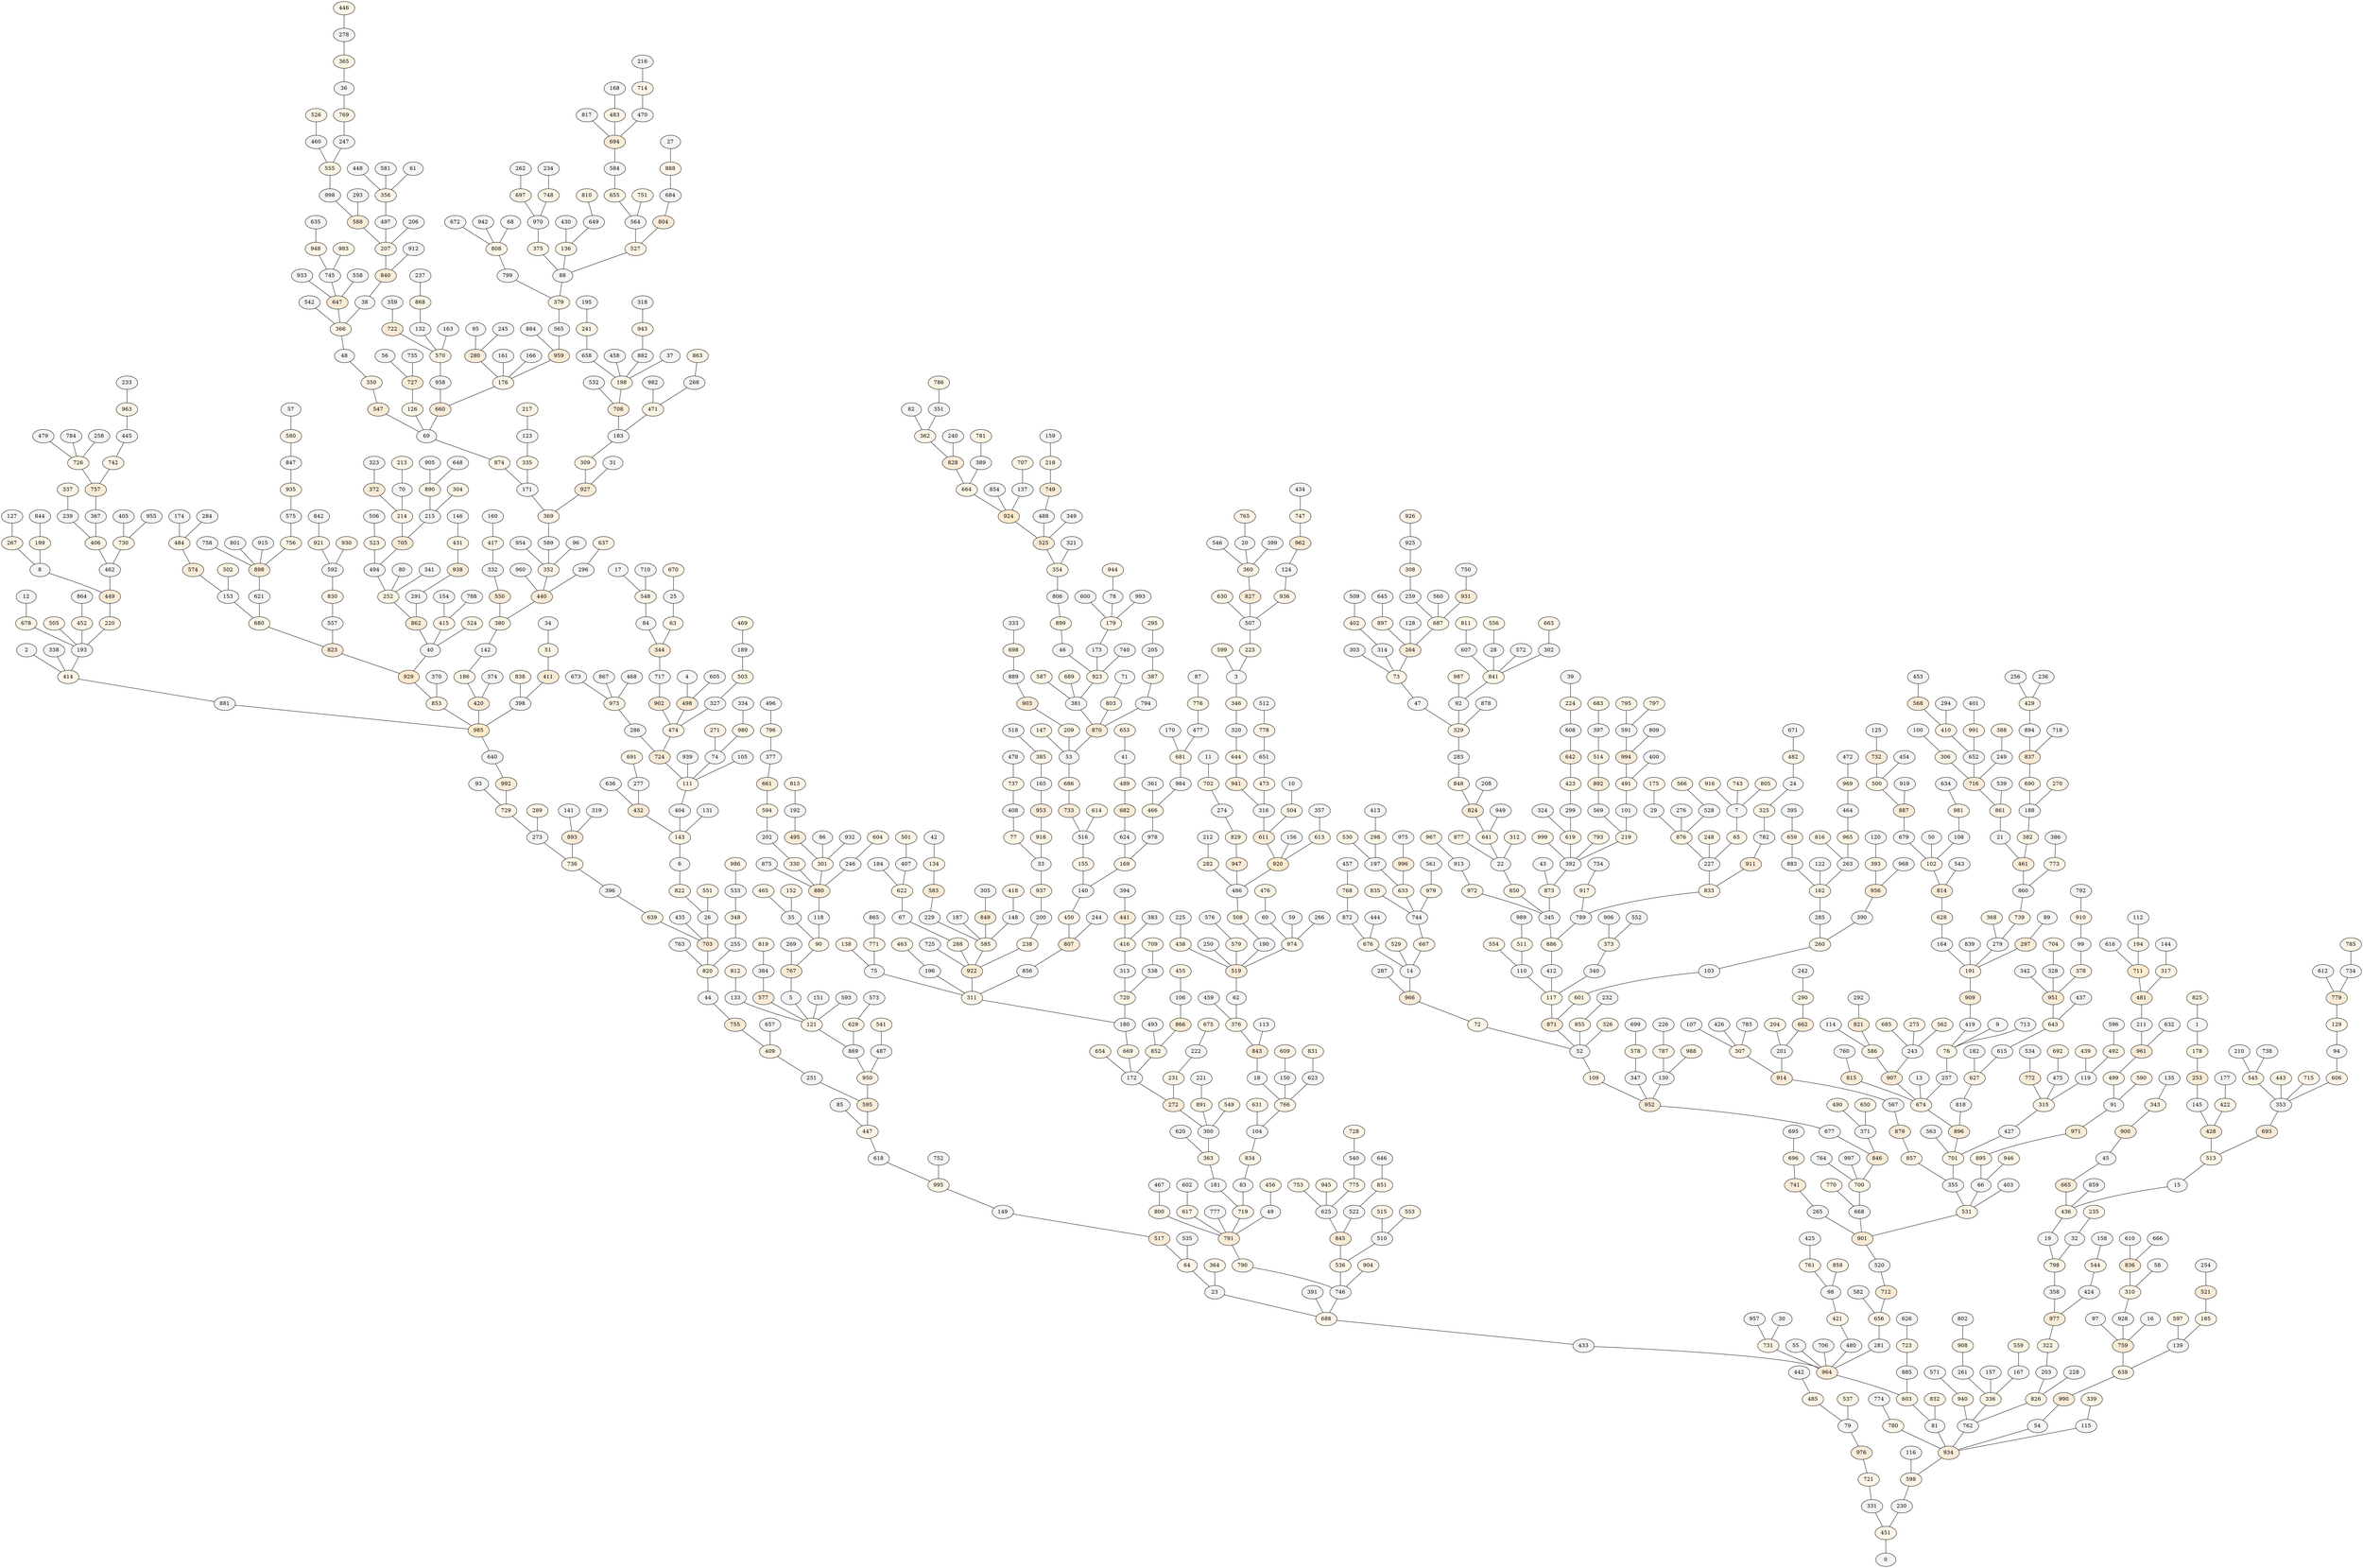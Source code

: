 Graph{
2 -- 414;
4 -- 498;
9 -- 76;
10 -- 504;
11 -- 702;
12 -- 678;
13 -- 674;
16 -- 759;
17 -- 548;
27 -- 888;
30 -- 731;
31 -- 927;
34 -- 51;
37 -- 198;
39 -- 224;
42 -- 134;
43 -- 873;
50 -- 102;
51 -- 411;
55 -- 964;
56 -- 727;
57 -- 580;
58 -- 310;
59 -- 974;
61 -- 356;
68 -- 808;
71 -- 803;
80 -- 252;
82 -- 362;
85 -- 447;
86 -- 301;
87 -- 776;
89 -- 297;
93 -- 729;
95 -- 280;
96 -- 352;
97 -- 759;
100 -- 306;
105 -- 111;
107 -- 307;
112 -- 194;
113 -- 843;
114 -- 586;
116 -- 598;
120 -- 393;
122 -- 162;
125 -- 732;
127 -- 267;
128 -- 264;
131 -- 143;
134 -- 583;
135 -- 343;
138 -- 75;
141 -- 893;
144 -- 317;
146 -- 431;
147 -- 53;
151 -- 121;
152 -- 35;
154 -- 415;
156 -- 920;
157 -- 336;
158 -- 544;
159 -- 218;
160 -- 417;
161 -- 176;
163 -- 570;
166 -- 176;
168 -- 483;
170 -- 681;
174 -- 484;
175 -- 29;
29 -- 876;
177 -- 422;
182 -- 627;
184 -- 622;
187 -- 585;
194 -- 711;
195 -- 241;
204 -- 201;
206 -- 207;
208 -- 824;
210 -- 545;
212 -- 282;
213 -- 70;
70 -- 214;
216 -- 714;
217 -- 123;
123 -- 335;
218 -- 749;
221 -- 891;
224 -- 608;
225 -- 438;
226 -- 787;
228 -- 826;
232 -- 855;
233 -- 963;
234 -- 748;
235 -- 32;
32 -- 798;
236 -- 429;
237 -- 868;
240 -- 828;
241 -- 658;
242 -- 290;
244 -- 807;
245 -- 280;
248 -- 227;
250 -- 519;
254 -- 521;
256 -- 429;
258 -- 726;
262 -- 697;
266 -- 974;
267 -- 8;
269 -- 767;
270 -- 188;
271 -- 74;
275 -- 243;
276 -- 876;
280 -- 176;
282 -- 486;
284 -- 484;
287 -- 966;
289 -- 273;
290 -- 662;
292 -- 821;
293 -- 588;
294 -- 410;
295 -- 205;
205 -- 387;
297 -- 191;
303 -- 73;
304 -- 215;
305 -- 849;
306 -- 716;
312 -- 22;
317 -- 481;
318 -- 943;
319 -- 893;
321 -- 354;
323 -- 372;
324 -- 619;
326 -- 52;
333 -- 698;
334 -- 980;
335 -- 171;
337 -- 239;
239 -- 406;
338 -- 414;
339 -- 115;
115 -- 934;
341 -- 252;
342 -- 951;
343 -- 900;
349 -- 525;
357 -- 613;
359 -- 722;
361 -- 466;
364 -- 23;
368 -- 279;
370 -- 853;
372 -- 214;
214 -- 705;
374 -- 420;
383 -- 416;
386 -- 773;
387 -- 794;
388 -- 249;
249 -- 716;
391 -- 688;
393 -- 956;
394 -- 441;
395 -- 659;
399 -- 360;
400 -- 491;
401 -- 991;
403 -- 531;
405 -- 730;
411 -- 398;
413 -- 298;
298 -- 197;
417 -- 332;
332 -- 550;
418 -- 148;
148 -- 585;
422 -- 428;
425 -- 761;
426 -- 307;
429 -- 894;
430 -- 136;
431 -- 938;
434 -- 747;
435 -- 703;
437 -- 643;
438 -- 519;
439 -- 119;
441 -- 416;
416 -- 313;
313 -- 720;
442 -- 485;
443 -- 353;
444 -- 676;
446 -- 278;
278 -- 365;
365 -- 36;
36 -- 769;
448 -- 356;
453 -- 568;
454 -- 500;
455 -- 106;
106 -- 866;
456 -- 49;
49 -- 791;
457 -- 768;
458 -- 198;
459 -- 376;
463 -- 196;
196 -- 311;
465 -- 35;
35 -- 90;
467 -- 800;
468 -- 973;
469 -- 189;
189 -- 503;
472 -- 969;
476 -- 60;
60 -- 974;
478 -- 737;
479 -- 726;
483 -- 694;
484 -- 574;
485 -- 79;
490 -- 371;
493 -- 852;
496 -- 796;
501 -- 407;
407 -- 622;
502 -- 153;
503 -- 327;
327 -- 474;
504 -- 611;
505 -- 193;
506 -- 523;
509 -- 402;
402 -- 314;
314 -- 73;
512 -- 778;
515 -- 510;
518 -- 385;
385 -- 165;
165 -- 953;
521 -- 185;
185 -- 139;
523 -- 494;
524 -- 40;
526 -- 460;
460 -- 555;
529 -- 14;
530 -- 197;
197 -- 633;
532 -- 708;
534 -- 772;
535 -- 64;
537 -- 79;
79 -- 976;
539 -- 861;
541 -- 487;
487 -- 950;
542 -- 366;
543 -- 814;
544 -- 424;
424 -- 977;
546 -- 360;
549 -- 300;
550 -- 380;
551 -- 26;
552 -- 373;
553 -- 510;
510 -- 536;
554 -- 110;
556 -- 28;
28 -- 841;
558 -- 647;
559 -- 167;
167 -- 336;
560 -- 687;
561 -- 979;
562 -- 243;
563 -- 701;
566 -- 528;
528 -- 876;
568 -- 410;
410 -- 652;
571 -- 940;
572 -- 841;
573 -- 629;
574 -- 153;
153 -- 680;
576 -- 579;
579 -- 519;
580 -- 847;
581 -- 356;
356 -- 497;
497 -- 207;
582 -- 656;
583 -- 229;
229 -- 585;
587 -- 381;
590 -- 91;
593 -- 121;
596 -- 492;
492 -- 119;
119 -- 315;
597 -- 139;
139 -- 638;
599 -- 3;
600 -- 179;
602 -- 617;
604 -- 246;
246 -- 880;
605 -- 498;
498 -- 474;
608 -- 642;
609 -- 150;
150 -- 766;
610 -- 836;
612 -- 779;
613 -- 920;
614 -- 516;
616 -- 711;
617 -- 791;
620 -- 363;
622 -- 67;
67 -- 288;
288 -- 922;
626 -- 723;
629 -- 869;
630 -- 507;
631 -- 104;
632 -- 961;
634 -- 981;
635 -- 948;
636 -- 432;
637 -- 296;
296 -- 440;
642 -- 423;
423 -- 299;
299 -- 619;
619 -- 392;
645 -- 897;
646 -- 851;
648 -- 890;
650 -- 371;
371 -- 846;
653 -- 41;
41 -- 489;
489 -- 682;
654 -- 172;
657 -- 409;
658 -- 198;
659 -- 883;
662 -- 201;
201 -- 914;
663 -- 302;
302 -- 841;
666 -- 836;
670 -- 25;
25 -- 63;
63 -- 344;
671 -- 482;
482 -- 24;
24 -- 325;
325 -- 782;
672 -- 808;
673 -- 973;
675 -- 222;
222 -- 231;
231 -- 272;
678 -- 193;
682 -- 624;
624 -- 169;
683 -- 397;
397 -- 514;
514 -- 892;
685 -- 243;
243 -- 907;
689 -- 381;
691 -- 277;
277 -- 432;
432 -- 143;
692 -- 475;
475 -- 315;
695 -- 696;
696 -- 741;
697 -- 970;
698 -- 889;
699 -- 578;
578 -- 347;
347 -- 952;
702 -- 274;
274 -- 829;
704 -- 328;
328 -- 951;
706 -- 964;
707 -- 137;
137 -- 924;
709 -- 538;
538 -- 720;
710 -- 548;
548 -- 84;
84 -- 344;
344 -- 717;
711 -- 481;
481 -- 211;
211 -- 961;
713 -- 76;
714 -- 470;
470 -- 694;
715 -- 353;
717 -- 902;
718 -- 837;
720 -- 180;
722 -- 570;
723 -- 885;
725 -- 922;
728 -- 540;
540 -- 775;
732 -- 500;
500 -- 887;
735 -- 727;
727 -- 126;
126 -- 69;
737 -- 408;
408 -- 77;
77 -- 33;
738 -- 545;
545 -- 353;
740 -- 923;
741 -- 265;
265 -- 901;
743 -- 7;
747 -- 962;
748 -- 970;
749 -- 488;
488 -- 525;
750 -- 931;
751 -- 564;
752 -- 995;
753 -- 625;
754 -- 917;
758 -- 898;
760 -- 815;
761 -- 98;
763 -- 820;
764 -- 700;
765 -- 20;
20 -- 360;
360 -- 827;
768 -- 872;
769 -- 247;
247 -- 555;
555 -- 998;
770 -- 668;
772 -- 315;
315 -- 427;
427 -- 701;
773 -- 860;
774 -- 780;
775 -- 625;
776 -- 477;
477 -- 681;
681 -- 984;
777 -- 791;
778 -- 651;
651 -- 473;
473 -- 316;
780 -- 934;
781 -- 389;
389 -- 664;
782 -- 911;
783 -- 307;
307 -- 914;
784 -- 726;
726 -- 757;
785 -- 734;
734 -- 779;
779 -- 129;
129 -- 94;
94 -- 606;
606 -- 353;
353 -- 693;
693 -- 513;
786 -- 351;
351 -- 362;
362 -- 828;
787 -- 130;
788 -- 415;
415 -- 40;
792 -- 910;
793 -- 392;
794 -- 870;
795 -- 591;
796 -- 377;
377 -- 661;
661 -- 594;
594 -- 202;
202 -- 330;
330 -- 880;
797 -- 591;
591 -- 994;
800 -- 791;
801 -- 898;
802 -- 908;
803 -- 870;
805 -- 7;
809 -- 994;
810 -- 649;
649 -- 136;
136 -- 88;
811 -- 607;
607 -- 841;
812 -- 133;
133 -- 121;
813 -- 192;
192 -- 495;
495 -- 301;
815 -- 674;
816 -- 263;
817 -- 694;
694 -- 584;
584 -- 655;
655 -- 564;
564 -- 527;
819 -- 384;
384 -- 577;
577 -- 121;
821 -- 586;
586 -- 907;
825 -- 1;
1 -- 178;
178 -- 253;
253 -- 145;
145 -- 428;
428 -- 513;
513 -- 15;
15 -- 436;
827 -- 507;
828 -- 664;
664 -- 924;
829 -- 947;
831 -- 623;
623 -- 766;
832 -- 81;
835 -- 744;
836 -- 310;
310 -- 928;
838 -- 398;
398 -- 985;
839 -- 191;
841 -- 92;
842 -- 921;
844 -- 199;
199 -- 8;
8 -- 449;
847 -- 935;
849 -- 585;
585 -- 922;
851 -- 522;
522 -- 845;
854 -- 924;
855 -- 52;
858 -- 98;
98 -- 421;
421 -- 480;
480 -- 964;
859 -- 436;
863 -- 268;
268 -- 471;
864 -- 452;
452 -- 193;
865 -- 771;
771 -- 75;
75 -- 311;
866 -- 852;
852 -- 172;
867 -- 973;
868 -- 132;
132 -- 570;
570 -- 958;
872 -- 676;
676 -- 14;
875 -- 880;
876 -- 227;
877 -- 22;
878 -- 329;
883 -- 162;
884 -- 959;
885 -- 603;
888 -- 684;
684 -- 804;
804 -- 527;
527 -- 88;
889 -- 903;
891 -- 300;
892 -- 569;
569 -- 219;
893 -- 736;
894 -- 837;
837 -- 690;
690 -- 188;
188 -- 382;
382 -- 461;
897 -- 264;
900 -- 45;
45 -- 665;
665 -- 436;
436 -- 19;
19 -- 798;
798 -- 358;
358 -- 977;
902 -- 474;
474 -- 724;
903 -- 209;
209 -- 53;
904 -- 746;
905 -- 890;
890 -- 215;
215 -- 705;
705 -- 494;
494 -- 252;
252 -- 862;
906 -- 373;
373 -- 340;
340 -- 117;
907 -- 674;
908 -- 261;
261 -- 336;
336 -- 762;
910 -- 99;
99 -- 378;
378 -- 951;
911 -- 833;
912 -- 840;
914 -- 567;
567 -- 879;
879 -- 857;
857 -- 355;
915 -- 898;
916 -- 7;
7 -- 65;
65 -- 227;
227 -- 833;
833 -- 789;
917 -- 789;
789 -- 886;
919 -- 887;
887 -- 679;
679 -- 102;
921 -- 592;
924 -- 525;
525 -- 354;
354 -- 806;
806 -- 899;
899 -- 46;
46 -- 923;
926 -- 925;
925 -- 308;
308 -- 259;
259 -- 687;
928 -- 759;
759 -- 638;
638 -- 990;
930 -- 592;
592 -- 830;
830 -- 557;
557 -- 823;
931 -- 687;
687 -- 264;
264 -- 73;
73 -- 47;
47 -- 329;
932 -- 301;
301 -- 880;
880 -- 118;
118 -- 90;
90 -- 767;
767 -- 5;
5 -- 121;
121 -- 869;
869 -- 950;
933 -- 647;
935 -- 575;
575 -- 756;
756 -- 898;
898 -- 621;
621 -- 680;
680 -- 823;
823 -- 929;
938 -- 291;
291 -- 862;
862 -- 40;
40 -- 929;
929 -- 853;
853 -- 985;
939 -- 111;
940 -- 762;
942 -- 808;
808 -- 799;
799 -- 379;
943 -- 882;
882 -- 198;
198 -- 708;
708 -- 183;
944 -- 78;
78 -- 179;
945 -- 625;
625 -- 845;
845 -- 536;
536 -- 746;
946 -- 66;
947 -- 486;
948 -- 745;
949 -- 641;
950 -- 595;
951 -- 643;
643 -- 615;
615 -- 627;
627 -- 818;
818 -- 896;
953 -- 918;
918 -- 33;
33 -- 937;
937 -- 200;
200 -- 238;
238 -- 922;
922 -- 311;
954 -- 352;
955 -- 730;
730 -- 462;
957 -- 731;
731 -- 964;
958 -- 660;
960 -- 440;
961 -- 499;
499 -- 91;
91 -- 971;
962 -- 124;
124 -- 936;
936 -- 507;
507 -- 223;
223 -- 3;
3 -- 346;
346 -- 320;
320 -- 644;
644 -- 941;
941 -- 316;
316 -- 611;
611 -- 920;
920 -- 486;
486 -- 508;
508 -- 190;
190 -- 519;
963 -- 445;
445 -- 742;
742 -- 757;
757 -- 367;
367 -- 406;
406 -- 462;
462 -- 449;
449 -- 220;
220 -- 193;
193 -- 414;
414 -- 881;
881 -- 985;
967 -- 913;
913 -- 972;
968 -- 956;
956 -- 390;
390 -- 260;
969 -- 464;
464 -- 965;
965 -- 263;
263 -- 162;
162 -- 285;
285 -- 260;
260 -- 103;
103 -- 601;
601 -- 871;
970 -- 375;
375 -- 88;
88 -- 379;
379 -- 565;
565 -- 959;
959 -- 176;
176 -- 660;
660 -- 69;
971 -- 895;
895 -- 66;
66 -- 531;
972 -- 345;
973 -- 286;
286 -- 724;
724 -- 111;
974 -- 519;
519 -- 62;
62 -- 376;
376 -- 843;
843 -- 18;
18 -- 766;
766 -- 104;
104 -- 834;
834 -- 83;
83 -- 719;
975 -- 996;
976 -- 721;
721 -- 331;
331 -- 451;
977 -- 322;
322 -- 203;
203 -- 826;
826 -- 762;
762 -- 934;
979 -- 744;
980 -- 74;
74 -- 111;
111 -- 404;
404 -- 143;
143 -- 6;
6 -- 822;
822 -- 26;
26 -- 703;
981 -- 108;
108 -- 102;
102 -- 814;
814 -- 628;
628 -- 164;
164 -- 191;
982 -- 471;
471 -- 183;
183 -- 309;
309 -- 927;
927 -- 369;
983 -- 745;
745 -- 647;
647 -- 366;
984 -- 466;
466 -- 978;
978 -- 169;
169 -- 140;
986 -- 533;
533 -- 348;
348 -- 255;
255 -- 820;
987 -- 92;
92 -- 329;
329 -- 283;
283 -- 848;
848 -- 824;
824 -- 641;
641 -- 22;
22 -- 850;
850 -- 345;
988 -- 130;
130 -- 952;
989 -- 511;
511 -- 110;
110 -- 117;
990 -- 54;
54 -- 934;
991 -- 652;
652 -- 716;
716 -- 861;
861 -- 21;
21 -- 461;
461 -- 860;
860 -- 739;
739 -- 279;
279 -- 191;
191 -- 909;
909 -- 419;
419 -- 76;
76 -- 257;
257 -- 674;
674 -- 896;
896 -- 701;
701 -- 355;
355 -- 531;
531 -- 901;
993 -- 179;
179 -- 173;
173 -- 923;
923 -- 381;
381 -- 870;
870 -- 53;
53 -- 686;
686 -- 733;
733 -- 516;
516 -- 155;
155 -- 140;
140 -- 450;
450 -- 807;
807 -- 856;
856 -- 311;
311 -- 180;
180 -- 669;
669 -- 172;
172 -- 272;
272 -- 300;
300 -- 363;
363 -- 181;
181 -- 719;
719 -- 791;
791 -- 790;
790 -- 746;
746 -- 688;
994 -- 491;
491 -- 101;
101 -- 219;
219 -- 392;
996 -- 633;
633 -- 744;
744 -- 667;
667 -- 14;
14 -- 966;
966 -- 72;
72 -- 52;
997 -- 700;
998 -- 588;
588 -- 207;
207 -- 840;
840 -- 38;
38 -- 366;
366 -- 48;
48 -- 350;
350 -- 547;
547 -- 69;
69 -- 874;
874 -- 171;
171 -- 369;
369 -- 589;
589 -- 352;
352 -- 440;
440 -- 380;
380 -- 142;
142 -- 186;
186 -- 420;
420 -- 985;
985 -- 640;
640 -- 992;
992 -- 729;
729 -- 273;
273 -- 736;
736 -- 396;
396 -- 639;
639 -- 703;
703 -- 820;
820 -- 44;
44 -- 755;
755 -- 409;
409 -- 251;
251 -- 595;
595 -- 447;
447 -- 618;
618 -- 995;
995 -- 149;
149 -- 517;
517 -- 64;
64 -- 23;
23 -- 688;
688 -- 433;
433 -- 964;
999 -- 392;
392 -- 873;
873 -- 345;
345 -- 886;
886 -- 412;
412 -- 117;
117 -- 871;
871 -- 52;
52 -- 109;
109 -- 952;
952 -- 677;
677 -- 846;
846 -- 700;
700 -- 668;
668 -- 901;
901 -- 520;
520 -- 712;
712 -- 656;
656 -- 281;
281 -- 964;
964 -- 603;
603 -- 81;
81 -- 934;
934 -- 598;
598 -- 230;
230 -- 451;
451 -- 0;
0[ fillcolor = "# f5f5f5" , style=filled ];
1[ fillcolor = "# f5f5f5" , style=filled ];
2[ fillcolor = "# f5f5f5" , style=filled ];
3[ fillcolor = "# f5f5f5" , style=filled ];
4[ fillcolor = "# f5f5f5" , style=filled ];
5[ fillcolor = "# f5f5f5" , style=filled ];
6[ fillcolor = "# f5f5f5" , style=filled ];
7[ fillcolor = "# f5f5f5" , style=filled ];
8[ fillcolor = "# f5f5f5" , style=filled ];
9[ fillcolor = "# f5f5f5" , style=filled ];
10[ fillcolor = "# f5f5f5" , style=filled ];
11[ fillcolor = "# f5f5f5" , style=filled ];
12[ fillcolor = "# f5f5f5" , style=filled ];
13[ fillcolor = "# f5f5f5" , style=filled ];
14[ fillcolor = "# f5f5f5" , style=filled ];
15[ fillcolor = "# f5f5f5" , style=filled ];
16[ fillcolor = "# f5f5f5" , style=filled ];
17[ fillcolor = "# f5f5f5" , style=filled ];
18[ fillcolor = "# f5f5f5" , style=filled ];
19[ fillcolor = "# f5f5f5" , style=filled ];
20[ fillcolor = "# f5f5f5" , style=filled ];
21[ fillcolor = "# f5f5f5" , style=filled ];
22[ fillcolor = "# f5f5f5" , style=filled ];
23[ fillcolor = "# f5f5f5" , style=filled ];
24[ fillcolor = "# f5f5f5" , style=filled ];
25[ fillcolor = "# f5f5f5" , style=filled ];
26[ fillcolor = "# f5f5f5" , style=filled ];
27[ fillcolor = "# f5f5f5" , style=filled ];
28[ fillcolor = "# f5f5f5" , style=filled ];
29[ fillcolor = "# f5f5f5" , style=filled ];
30[ fillcolor = "# f5f5f5" , style=filled ];
31[ fillcolor = "# f5f5f5" , style=filled ];
32[ fillcolor = "# f5f5f5" , style=filled ];
33[ fillcolor = "# f5f5f5" , style=filled ];
34[ fillcolor = "# f5f5f5" , style=filled ];
35[ fillcolor = "# f5f5f5" , style=filled ];
36[ fillcolor = "# f5f5f5" , style=filled ];
37[ fillcolor = "# f5f5f5" , style=filled ];
38[ fillcolor = "# f5f5f5" , style=filled ];
39[ fillcolor = "# f5f5f5" , style=filled ];
40[ fillcolor = "# f5f5f5" , style=filled ];
41[ fillcolor = "# f5f5f5" , style=filled ];
42[ fillcolor = "# f5f5f5" , style=filled ];
43[ fillcolor = "# f5f5f5" , style=filled ];
44[ fillcolor = "# f5f5f5" , style=filled ];
45[ fillcolor = "# f5f5f5" , style=filled ];
46[ fillcolor = "# f5f5f5" , style=filled ];
47[ fillcolor = "# f5f5f5" , style=filled ];
48[ fillcolor = "# f5f5f5" , style=filled ];
49[ fillcolor = "# f5f5f5" , style=filled ];
50[ fillcolor = "# f5f5f5" , style=filled ];
51[ fillcolor = "# fdf5e6" , style=filled ];
52[ fillcolor = "# f5f5f5" , style=filled ];
53[ fillcolor = "# f5f5f5" , style=filled ];
54[ fillcolor = "# f5f5f5" , style=filled ];
55[ fillcolor = "# f5f5f5" , style=filled ];
56[ fillcolor = "# f5f5f5" , style=filled ];
57[ fillcolor = "# f5f5f5" , style=filled ];
58[ fillcolor = "# f5f5f5" , style=filled ];
59[ fillcolor = "# f5f5f5" , style=filled ];
60[ fillcolor = "# f5f5f5" , style=filled ];
61[ fillcolor = "# f5f5f5" , style=filled ];
62[ fillcolor = "# f5f5f5" , style=filled ];
63[ fillcolor = "# fdf5e6" , style=filled ];
64[ fillcolor = "# fdf5e6" , style=filled ];
65[ fillcolor = "# fdf5e6" , style=filled ];
66[ fillcolor = "# f5f5f5" , style=filled ];
67[ fillcolor = "# f5f5f5" , style=filled ];
68[ fillcolor = "# f5f5f5" , style=filled ];
69[ fillcolor = "# f5f5f5" , style=filled ];
70[ fillcolor = "# f5f5f5" , style=filled ];
71[ fillcolor = "# f5f5f5" , style=filled ];
72[ fillcolor = "# fdf5e6" , style=filled ];
73[ fillcolor = "# fdf5e6" , style=filled ];
74[ fillcolor = "# f5f5f5" , style=filled ];
75[ fillcolor = "# f5f5f5" , style=filled ];
76[ fillcolor = "# fdf5e6" , style=filled ];
77[ fillcolor = "# fdf5e6" , style=filled ];
78[ fillcolor = "# f5f5f5" , style=filled ];
79[ fillcolor = "# f5f5f5" , style=filled ];
80[ fillcolor = "# f5f5f5" , style=filled ];
81[ fillcolor = "# f5f5f5" , style=filled ];
82[ fillcolor = "# f5f5f5" , style=filled ];
83[ fillcolor = "# f5f5f5" , style=filled ];
84[ fillcolor = "# f5f5f5" , style=filled ];
85[ fillcolor = "# f5f5f5" , style=filled ];
86[ fillcolor = "# f5f5f5" , style=filled ];
87[ fillcolor = "# f5f5f5" , style=filled ];
88[ fillcolor = "# f5f5f5" , style=filled ];
89[ fillcolor = "# f5f5f5" , style=filled ];
90[ fillcolor = "# fdf5e6" , style=filled ];
91[ fillcolor = "# f5f5f5" , style=filled ];
92[ fillcolor = "# f5f5f5" , style=filled ];
93[ fillcolor = "# f5f5f5" , style=filled ];
94[ fillcolor = "# f5f5f5" , style=filled ];
95[ fillcolor = "# f5f5f5" , style=filled ];
96[ fillcolor = "# f5f5f5" , style=filled ];
97[ fillcolor = "# f5f5f5" , style=filled ];
98[ fillcolor = "# f5f5f5" , style=filled ];
99[ fillcolor = "# f5f5f5" , style=filled ];
100[ fillcolor = "# f5f5f5" , style=filled ];
101[ fillcolor = "# f5f5f5" , style=filled ];
102[ fillcolor = "# fdf5e6" , style=filled ];
103[ fillcolor = "# f5f5f5" , style=filled ];
104[ fillcolor = "# f5f5f5" , style=filled ];
105[ fillcolor = "# f5f5f5" , style=filled ];
106[ fillcolor = "# f5f5f5" , style=filled ];
107[ fillcolor = "# f5f5f5" , style=filled ];
108[ fillcolor = "# f5f5f5" , style=filled ];
109[ fillcolor = "# fdf5e6" , style=filled ];
110[ fillcolor = "# f5f5f5" , style=filled ];
111[ fillcolor = "# fdf5e6" , style=filled ];
112[ fillcolor = "# f5f5f5" , style=filled ];
113[ fillcolor = "# f5f5f5" , style=filled ];
114[ fillcolor = "# f5f5f5" , style=filled ];
115[ fillcolor = "# f5f5f5" , style=filled ];
116[ fillcolor = "# f5f5f5" , style=filled ];
117[ fillcolor = "# fdf5e6" , style=filled ];
118[ fillcolor = "# f5f5f5" , style=filled ];
119[ fillcolor = "# f5f5f5" , style=filled ];
120[ fillcolor = "# f5f5f5" , style=filled ];
121[ fillcolor = "# fdf5e6" , style=filled ];
122[ fillcolor = "# f5f5f5" , style=filled ];
123[ fillcolor = "# f5f5f5" , style=filled ];
124[ fillcolor = "# f5f5f5" , style=filled ];
125[ fillcolor = "# f5f5f5" , style=filled ];
126[ fillcolor = "# fdf5e6" , style=filled ];
127[ fillcolor = "# f5f5f5" , style=filled ];
128[ fillcolor = "# f5f5f5" , style=filled ];
129[ fillcolor = "# fdf5e6" , style=filled ];
130[ fillcolor = "# f5f5f5" , style=filled ];
131[ fillcolor = "# f5f5f5" , style=filled ];
132[ fillcolor = "# f5f5f5" , style=filled ];
133[ fillcolor = "# f5f5f5" , style=filled ];
134[ fillcolor = "# fdf5e6" , style=filled ];
135[ fillcolor = "# f5f5f5" , style=filled ];
136[ fillcolor = "# fdf5e6" , style=filled ];
137[ fillcolor = "# f5f5f5" , style=filled ];
138[ fillcolor = "# fdf5e6" , style=filled ];
139[ fillcolor = "# f5f5f5" , style=filled ];
140[ fillcolor = "# f5f5f5" , style=filled ];
141[ fillcolor = "# f5f5f5" , style=filled ];
142[ fillcolor = "# f5f5f5" , style=filled ];
143[ fillcolor = "# fdf5e6" , style=filled ];
144[ fillcolor = "# f5f5f5" , style=filled ];
145[ fillcolor = "# f5f5f5" , style=filled ];
146[ fillcolor = "# f5f5f5" , style=filled ];
147[ fillcolor = "# fdf5e6" , style=filled ];
148[ fillcolor = "# f5f5f5" , style=filled ];
149[ fillcolor = "# f5f5f5" , style=filled ];
150[ fillcolor = "# f5f5f5" , style=filled ];
151[ fillcolor = "# f5f5f5" , style=filled ];
152[ fillcolor = "# fdf5e6" , style=filled ];
153[ fillcolor = "# f5f5f5" , style=filled ];
154[ fillcolor = "# f5f5f5" , style=filled ];
155[ fillcolor = "# fdf5e6" , style=filled ];
156[ fillcolor = "# f5f5f5" , style=filled ];
157[ fillcolor = "# f5f5f5" , style=filled ];
158[ fillcolor = "# f5f5f5" , style=filled ];
159[ fillcolor = "# f5f5f5" , style=filled ];
160[ fillcolor = "# f5f5f5" , style=filled ];
161[ fillcolor = "# f5f5f5" , style=filled ];
162[ fillcolor = "# fdf5e6" , style=filled ];
163[ fillcolor = "# f5f5f5" , style=filled ];
164[ fillcolor = "# f5f5f5" , style=filled ];
165[ fillcolor = "# f5f5f5" , style=filled ];
166[ fillcolor = "# f5f5f5" , style=filled ];
167[ fillcolor = "# f5f5f5" , style=filled ];
168[ fillcolor = "# f5f5f5" , style=filled ];
169[ fillcolor = "# fdf5e6" , style=filled ];
170[ fillcolor = "# f5f5f5" , style=filled ];
171[ fillcolor = "# f5f5f5" , style=filled ];
172[ fillcolor = "# f5f5f5" , style=filled ];
173[ fillcolor = "# f5f5f5" , style=filled ];
174[ fillcolor = "# f5f5f5" , style=filled ];
175[ fillcolor = "# fdf5e6" , style=filled ];
176[ fillcolor = "# fdf5e6" , style=filled ];
177[ fillcolor = "# f5f5f5" , style=filled ];
178[ fillcolor = "# fdf5e6" , style=filled ];
179[ fillcolor = "# fdf5e6" , style=filled ];
180[ fillcolor = "# f5f5f5" , style=filled ];
181[ fillcolor = "# f5f5f5" , style=filled ];
182[ fillcolor = "# f5f5f5" , style=filled ];
183[ fillcolor = "# f5f5f5" , style=filled ];
184[ fillcolor = "# f5f5f5" , style=filled ];
185[ fillcolor = "# fdf5e6" , style=filled ];
186[ fillcolor = "# fdf5e6" , style=filled ];
187[ fillcolor = "# f5f5f5" , style=filled ];
188[ fillcolor = "# f5f5f5" , style=filled ];
189[ fillcolor = "# f5f5f5" , style=filled ];
190[ fillcolor = "# f5f5f5" , style=filled ];
191[ fillcolor = "# fdf5e6" , style=filled ];
192[ fillcolor = "# f5f5f5" , style=filled ];
193[ fillcolor = "# f5f5f5" , style=filled ];
194[ fillcolor = "# fdf5e6" , style=filled ];
195[ fillcolor = "# f5f5f5" , style=filled ];
196[ fillcolor = "# f5f5f5" , style=filled ];
197[ fillcolor = "# f5f5f5" , style=filled ];
198[ fillcolor = "# fdf5e6" , style=filled ];
199[ fillcolor = "# fdf5e6" , style=filled ];
200[ fillcolor = "# f5f5f5" , style=filled ];
201[ fillcolor = "# f5f5f5" , style=filled ];
202[ fillcolor = "# f5f5f5" , style=filled ];
203[ fillcolor = "# f5f5f5" , style=filled ];
204[ fillcolor = "# fdf5e6" , style=filled ];
205[ fillcolor = "# f5f5f5" , style=filled ];
206[ fillcolor = "# f5f5f5" , style=filled ];
207[ fillcolor = "# fdf5e6" , style=filled ];
208[ fillcolor = "# f5f5f5" , style=filled ];
209[ fillcolor = "# fdf5e6" , style=filled ];
210[ fillcolor = "# f5f5f5" , style=filled ];
211[ fillcolor = "# f5f5f5" , style=filled ];
212[ fillcolor = "# f5f5f5" , style=filled ];
213[ fillcolor = "# fdf5e6" , style=filled ];
214[ fillcolor = "# fdf5e6" , style=filled ];
215[ fillcolor = "# f5f5f5" , style=filled ];
216[ fillcolor = "# f5f5f5" , style=filled ];
217[ fillcolor = "# fdf5e6" , style=filled ];
218[ fillcolor = "# fdf5e6" , style=filled ];
219[ fillcolor = "# fdf5e6" , style=filled ];
220[ fillcolor = "# fdf5e6" , style=filled ];
221[ fillcolor = "# f5f5f5" , style=filled ];
222[ fillcolor = "# f5f5f5" , style=filled ];
223[ fillcolor = "# fdf5e6" , style=filled ];
224[ fillcolor = "# fdf5e6" , style=filled ];
225[ fillcolor = "# f5f5f5" , style=filled ];
226[ fillcolor = "# f5f5f5" , style=filled ];
227[ fillcolor = "# f5f5f5" , style=filled ];
228[ fillcolor = "# f5f5f5" , style=filled ];
229[ fillcolor = "# f5f5f5" , style=filled ];
230[ fillcolor = "# f5f5f5" , style=filled ];
231[ fillcolor = "# fdf5e6" , style=filled ];
232[ fillcolor = "# f5f5f5" , style=filled ];
233[ fillcolor = "# f5f5f5" , style=filled ];
234[ fillcolor = "# f5f5f5" , style=filled ];
235[ fillcolor = "# fdf5e6" , style=filled ];
236[ fillcolor = "# f5f5f5" , style=filled ];
237[ fillcolor = "# f5f5f5" , style=filled ];
238[ fillcolor = "# fdf5e6" , style=filled ];
239[ fillcolor = "# f5f5f5" , style=filled ];
240[ fillcolor = "# f5f5f5" , style=filled ];
241[ fillcolor = "# fdf5e6" , style=filled ];
242[ fillcolor = "# f5f5f5" , style=filled ];
243[ fillcolor = "# f5f5f5" , style=filled ];
244[ fillcolor = "# f5f5f5" , style=filled ];
245[ fillcolor = "# f5f5f5" , style=filled ];
246[ fillcolor = "# f5f5f5" , style=filled ];
247[ fillcolor = "# f5f5f5" , style=filled ];
248[ fillcolor = "# fdf5e6" , style=filled ];
249[ fillcolor = "# f5f5f5" , style=filled ];
250[ fillcolor = "# f5f5f5" , style=filled ];
251[ fillcolor = "# f5f5f5" , style=filled ];
252[ fillcolor = "# fdf5e6" , style=filled ];
253[ fillcolor = "# faebd7" , style=filled ];
254[ fillcolor = "# f5f5f5" , style=filled ];
255[ fillcolor = "# f5f5f5" , style=filled ];
256[ fillcolor = "# f5f5f5" , style=filled ];
257[ fillcolor = "# f5f5f5" , style=filled ];
258[ fillcolor = "# f5f5f5" , style=filled ];
259[ fillcolor = "# f5f5f5" , style=filled ];
260[ fillcolor = "# fdf5e6" , style=filled ];
261[ fillcolor = "# f5f5f5" , style=filled ];
262[ fillcolor = "# f5f5f5" , style=filled ];
263[ fillcolor = "# f5f5f5" , style=filled ];
264[ fillcolor = "# faebd7" , style=filled ];
265[ fillcolor = "# f5f5f5" , style=filled ];
266[ fillcolor = "# f5f5f5" , style=filled ];
267[ fillcolor = "# fdf5e6" , style=filled ];
268[ fillcolor = "# f5f5f5" , style=filled ];
269[ fillcolor = "# f5f5f5" , style=filled ];
270[ fillcolor = "# fdf5e6" , style=filled ];
271[ fillcolor = "# fdf5e6" , style=filled ];
272[ fillcolor = "# faebd7" , style=filled ];
273[ fillcolor = "# f5f5f5" , style=filled ];
274[ fillcolor = "# f5f5f5" , style=filled ];
275[ fillcolor = "# fdf5e6" , style=filled ];
276[ fillcolor = "# f5f5f5" , style=filled ];
277[ fillcolor = "# f5f5f5" , style=filled ];
278[ fillcolor = "# f5f5f5" , style=filled ];
279[ fillcolor = "# f5f5f5" , style=filled ];
280[ fillcolor = "# faebd7" , style=filled ];
281[ fillcolor = "# f5f5f5" , style=filled ];
282[ fillcolor = "# fdf5e6" , style=filled ];
283[ fillcolor = "# f5f5f5" , style=filled ];
284[ fillcolor = "# f5f5f5" , style=filled ];
285[ fillcolor = "# f5f5f5" , style=filled ];
286[ fillcolor = "# f5f5f5" , style=filled ];
287[ fillcolor = "# f5f5f5" , style=filled ];
288[ fillcolor = "# fdf5e6" , style=filled ];
289[ fillcolor = "# fdf5e6" , style=filled ];
290[ fillcolor = "# fdf5e6" , style=filled ];
291[ fillcolor = "# f5f5f5" , style=filled ];
292[ fillcolor = "# f5f5f5" , style=filled ];
293[ fillcolor = "# f5f5f5" , style=filled ];
294[ fillcolor = "# f5f5f5" , style=filled ];
295[ fillcolor = "# fdf5e6" , style=filled ];
296[ fillcolor = "# f5f5f5" , style=filled ];
297[ fillcolor = "# faebd7" , style=filled ];
298[ fillcolor = "# fdf5e6" , style=filled ];
299[ fillcolor = "# f5f5f5" , style=filled ];
300[ fillcolor = "# f5f5f5" , style=filled ];
301[ fillcolor = "# fdf5e6" , style=filled ];
302[ fillcolor = "# f5f5f5" , style=filled ];
303[ fillcolor = "# f5f5f5" , style=filled ];
304[ fillcolor = "# fdf5e6" , style=filled ];
305[ fillcolor = "# f5f5f5" , style=filled ];
306[ fillcolor = "# fdf5e6" , style=filled ];
307[ fillcolor = "# fdf5e6" , style=filled ];
308[ fillcolor = "# fdf5e6" , style=filled ];
309[ fillcolor = "# fdf5e6" , style=filled ];
310[ fillcolor = "# fdf5e6" , style=filled ];
311[ fillcolor = "# fdf5e6" , style=filled ];
312[ fillcolor = "# fdf5e6" , style=filled ];
313[ fillcolor = "# f5f5f5" , style=filled ];
314[ fillcolor = "# f5f5f5" , style=filled ];
315[ fillcolor = "# fdf5e6" , style=filled ];
316[ fillcolor = "# f5f5f5" , style=filled ];
317[ fillcolor = "# fdf5e6" , style=filled ];
318[ fillcolor = "# f5f5f5" , style=filled ];
319[ fillcolor = "# f5f5f5" , style=filled ];
320[ fillcolor = "# f5f5f5" , style=filled ];
321[ fillcolor = "# f5f5f5" , style=filled ];
322[ fillcolor = "# fdf5e6" , style=filled ];
323[ fillcolor = "# f5f5f5" , style=filled ];
324[ fillcolor = "# f5f5f5" , style=filled ];
325[ fillcolor = "# fdf5e6" , style=filled ];
326[ fillcolor = "# fdf5e6" , style=filled ];
327[ fillcolor = "# f5f5f5" , style=filled ];
328[ fillcolor = "# f5f5f5" , style=filled ];
329[ fillcolor = "# fdf5e6" , style=filled ];
330[ fillcolor = "# fdf5e6" , style=filled ];
331[ fillcolor = "# f5f5f5" , style=filled ];
332[ fillcolor = "# f5f5f5" , style=filled ];
333[ fillcolor = "# f5f5f5" , style=filled ];
334[ fillcolor = "# f5f5f5" , style=filled ];
335[ fillcolor = "# fdf5e6" , style=filled ];
336[ fillcolor = "# fdf5e6" , style=filled ];
337[ fillcolor = "# fdf5e6" , style=filled ];
338[ fillcolor = "# f5f5f5" , style=filled ];
339[ fillcolor = "# fdf5e6" , style=filled ];
340[ fillcolor = "# f5f5f5" , style=filled ];
341[ fillcolor = "# f5f5f5" , style=filled ];
342[ fillcolor = "# f5f5f5" , style=filled ];
343[ fillcolor = "# fdf5e6" , style=filled ];
344[ fillcolor = "# faebd7" , style=filled ];
345[ fillcolor = "# f5f5f5" , style=filled ];
346[ fillcolor = "# fdf5e6" , style=filled ];
347[ fillcolor = "# f5f5f5" , style=filled ];
348[ fillcolor = "# fdf5e6" , style=filled ];
349[ fillcolor = "# f5f5f5" , style=filled ];
350[ fillcolor = "# fdf5e6" , style=filled ];
351[ fillcolor = "# f5f5f5" , style=filled ];
352[ fillcolor = "# fdf5e6" , style=filled ];
353[ fillcolor = "# f5f5f5" , style=filled ];
354[ fillcolor = "# fdf5e6" , style=filled ];
355[ fillcolor = "# f5f5f5" , style=filled ];
356[ fillcolor = "# fdf5e6" , style=filled ];
357[ fillcolor = "# f5f5f5" , style=filled ];
358[ fillcolor = "# f5f5f5" , style=filled ];
359[ fillcolor = "# f5f5f5" , style=filled ];
360[ fillcolor = "# fdf5e6" , style=filled ];
361[ fillcolor = "# f5f5f5" , style=filled ];
362[ fillcolor = "# fdf5e6" , style=filled ];
363[ fillcolor = "# fdf5e6" , style=filled ];
364[ fillcolor = "# fdf5e6" , style=filled ];
365[ fillcolor = "# fdf5e6" , style=filled ];
366[ fillcolor = "# fdf5e6" , style=filled ];
367[ fillcolor = "# f5f5f5" , style=filled ];
368[ fillcolor = "# fdf5e6" , style=filled ];
369[ fillcolor = "# fdf5e6" , style=filled ];
370[ fillcolor = "# f5f5f5" , style=filled ];
371[ fillcolor = "# f5f5f5" , style=filled ];
372[ fillcolor = "# faebd7" , style=filled ];
373[ fillcolor = "# fdf5e6" , style=filled ];
374[ fillcolor = "# f5f5f5" , style=filled ];
375[ fillcolor = "# fdf5e6" , style=filled ];
376[ fillcolor = "# fdf5e6" , style=filled ];
377[ fillcolor = "# f5f5f5" , style=filled ];
378[ fillcolor = "# fdf5e6" , style=filled ];
379[ fillcolor = "# fdf5e6" , style=filled ];
380[ fillcolor = "# fdf5e6" , style=filled ];
381[ fillcolor = "# f5f5f5" , style=filled ];
382[ fillcolor = "# fdf5e6" , style=filled ];
383[ fillcolor = "# f5f5f5" , style=filled ];
384[ fillcolor = "# f5f5f5" , style=filled ];
385[ fillcolor = "# fdf5e6" , style=filled ];
386[ fillcolor = "# f5f5f5" , style=filled ];
387[ fillcolor = "# fdf5e6" , style=filled ];
388[ fillcolor = "# fdf5e6" , style=filled ];
389[ fillcolor = "# f5f5f5" , style=filled ];
390[ fillcolor = "# f5f5f5" , style=filled ];
391[ fillcolor = "# f5f5f5" , style=filled ];
392[ fillcolor = "# f5f5f5" , style=filled ];
393[ fillcolor = "# fdf5e6" , style=filled ];
394[ fillcolor = "# f5f5f5" , style=filled ];
395[ fillcolor = "# f5f5f5" , style=filled ];
396[ fillcolor = "# f5f5f5" , style=filled ];
397[ fillcolor = "# f5f5f5" , style=filled ];
398[ fillcolor = "# f5f5f5" , style=filled ];
399[ fillcolor = "# f5f5f5" , style=filled ];
400[ fillcolor = "# f5f5f5" , style=filled ];
401[ fillcolor = "# f5f5f5" , style=filled ];
402[ fillcolor = "# fdf5e6" , style=filled ];
403[ fillcolor = "# f5f5f5" , style=filled ];
404[ fillcolor = "# f5f5f5" , style=filled ];
405[ fillcolor = "# f5f5f5" , style=filled ];
406[ fillcolor = "# fdf5e6" , style=filled ];
407[ fillcolor = "# f5f5f5" , style=filled ];
408[ fillcolor = "# f5f5f5" , style=filled ];
409[ fillcolor = "# fdf5e6" , style=filled ];
410[ fillcolor = "# fdf5e6" , style=filled ];
411[ fillcolor = "# faebd7" , style=filled ];
412[ fillcolor = "# f5f5f5" , style=filled ];
413[ fillcolor = "# f5f5f5" , style=filled ];
414[ fillcolor = "# fdf5e6" , style=filled ];
415[ fillcolor = "# fdf5e6" , style=filled ];
416[ fillcolor = "# fdf5e6" , style=filled ];
417[ fillcolor = "# fdf5e6" , style=filled ];
418[ fillcolor = "# fdf5e6" , style=filled ];
419[ fillcolor = "# f5f5f5" , style=filled ];
420[ fillcolor = "# faebd7" , style=filled ];
421[ fillcolor = "# fdf5e6" , style=filled ];
422[ fillcolor = "# fdf5e6" , style=filled ];
423[ fillcolor = "# fdf5e6" , style=filled ];
424[ fillcolor = "# f5f5f5" , style=filled ];
425[ fillcolor = "# f5f5f5" , style=filled ];
426[ fillcolor = "# f5f5f5" , style=filled ];
427[ fillcolor = "# f5f5f5" , style=filled ];
428[ fillcolor = "# faebd7" , style=filled ];
429[ fillcolor = "# fdf5e6" , style=filled ];
430[ fillcolor = "# f5f5f5" , style=filled ];
431[ fillcolor = "# fdf5e6" , style=filled ];
432[ fillcolor = "# faebd7" , style=filled ];
433[ fillcolor = "# f5f5f5" , style=filled ];
434[ fillcolor = "# f5f5f5" , style=filled ];
435[ fillcolor = "# f5f5f5" , style=filled ];
436[ fillcolor = "# fdf5e6" , style=filled ];
437[ fillcolor = "# f5f5f5" , style=filled ];
438[ fillcolor = "# fdf5e6" , style=filled ];
439[ fillcolor = "# fdf5e6" , style=filled ];
440[ fillcolor = "# faebd7" , style=filled ];
441[ fillcolor = "# faebd7" , style=filled ];
442[ fillcolor = "# f5f5f5" , style=filled ];
443[ fillcolor = "# fdf5e6" , style=filled ];
444[ fillcolor = "# f5f5f5" , style=filled ];
445[ fillcolor = "# f5f5f5" , style=filled ];
446[ fillcolor = "# fdf5e6" , style=filled ];
447[ fillcolor = "# fdf5e6" , style=filled ];
448[ fillcolor = "# f5f5f5" , style=filled ];
449[ fillcolor = "# faebd7" , style=filled ];
450[ fillcolor = "# fdf5e6" , style=filled ];
451[ fillcolor = "# fdf5e6" , style=filled ];
452[ fillcolor = "# fdf5e6" , style=filled ];
453[ fillcolor = "# f5f5f5" , style=filled ];
454[ fillcolor = "# f5f5f5" , style=filled ];
455[ fillcolor = "# fdf5e6" , style=filled ];
456[ fillcolor = "# fdf5e6" , style=filled ];
457[ fillcolor = "# f5f5f5" , style=filled ];
458[ fillcolor = "# f5f5f5" , style=filled ];
459[ fillcolor = "# f5f5f5" , style=filled ];
460[ fillcolor = "# f5f5f5" , style=filled ];
461[ fillcolor = "# faebd7" , style=filled ];
462[ fillcolor = "# f5f5f5" , style=filled ];
463[ fillcolor = "# fdf5e6" , style=filled ];
464[ fillcolor = "# f5f5f5" , style=filled ];
465[ fillcolor = "# fdf5e6" , style=filled ];
466[ fillcolor = "# fdf5e6" , style=filled ];
467[ fillcolor = "# f5f5f5" , style=filled ];
468[ fillcolor = "# f5f5f5" , style=filled ];
469[ fillcolor = "# fdf5e6" , style=filled ];
470[ fillcolor = "# f5f5f5" , style=filled ];
471[ fillcolor = "# fdf5e6" , style=filled ];
472[ fillcolor = "# f5f5f5" , style=filled ];
473[ fillcolor = "# fdf5e6" , style=filled ];
474[ fillcolor = "# fdf5e6" , style=filled ];
475[ fillcolor = "# f5f5f5" , style=filled ];
476[ fillcolor = "# fdf5e6" , style=filled ];
477[ fillcolor = "# f5f5f5" , style=filled ];
478[ fillcolor = "# f5f5f5" , style=filled ];
479[ fillcolor = "# f5f5f5" , style=filled ];
480[ fillcolor = "# f5f5f5" , style=filled ];
481[ fillcolor = "# faebd7" , style=filled ];
482[ fillcolor = "# fdf5e6" , style=filled ];
483[ fillcolor = "# fdf5e6" , style=filled ];
484[ fillcolor = "# fdf5e6" , style=filled ];
485[ fillcolor = "# fdf5e6" , style=filled ];
486[ fillcolor = "# f5f5f5" , style=filled ];
487[ fillcolor = "# f5f5f5" , style=filled ];
488[ fillcolor = "# f5f5f5" , style=filled ];
489[ fillcolor = "# fdf5e6" , style=filled ];
490[ fillcolor = "# fdf5e6" , style=filled ];
491[ fillcolor = "# fdf5e6" , style=filled ];
492[ fillcolor = "# fdf5e6" , style=filled ];
493[ fillcolor = "# f5f5f5" , style=filled ];
494[ fillcolor = "# f5f5f5" , style=filled ];
495[ fillcolor = "# faebd7" , style=filled ];
496[ fillcolor = "# f5f5f5" , style=filled ];
497[ fillcolor = "# f5f5f5" , style=filled ];
498[ fillcolor = "# faebd7" , style=filled ];
499[ fillcolor = "# fdf5e6" , style=filled ];
500[ fillcolor = "# fdf5e6" , style=filled ];
501[ fillcolor = "# fdf5e6" , style=filled ];
502[ fillcolor = "# fdf5e6" , style=filled ];
503[ fillcolor = "# fdf5e6" , style=filled ];
504[ fillcolor = "# fdf5e6" , style=filled ];
505[ fillcolor = "# fdf5e6" , style=filled ];
506[ fillcolor = "# f5f5f5" , style=filled ];
507[ fillcolor = "# f5f5f5" , style=filled ];
508[ fillcolor = "# fdf5e6" , style=filled ];
509[ fillcolor = "# f5f5f5" , style=filled ];
510[ fillcolor = "# f5f5f5" , style=filled ];
511[ fillcolor = "# fdf5e6" , style=filled ];
512[ fillcolor = "# f5f5f5" , style=filled ];
513[ fillcolor = "# fdf5e6" , style=filled ];
514[ fillcolor = "# fdf5e6" , style=filled ];
515[ fillcolor = "# fdf5e6" , style=filled ];
516[ fillcolor = "# f5f5f5" , style=filled ];
517[ fillcolor = "# faebd7" , style=filled ];
518[ fillcolor = "# f5f5f5" , style=filled ];
519[ fillcolor = "# faebd7" , style=filled ];
520[ fillcolor = "# f5f5f5" , style=filled ];
521[ fillcolor = "# faebd7" , style=filled ];
522[ fillcolor = "# f5f5f5" , style=filled ];
523[ fillcolor = "# fdf5e6" , style=filled ];
524[ fillcolor = "# fdf5e6" , style=filled ];
525[ fillcolor = "# faebd7" , style=filled ];
526[ fillcolor = "# fdf5e6" , style=filled ];
527[ fillcolor = "# fdf5e6" , style=filled ];
528[ fillcolor = "# f5f5f5" , style=filled ];
529[ fillcolor = "# fdf5e6" , style=filled ];
530[ fillcolor = "# fdf5e6" , style=filled ];
531[ fillcolor = "# fdf5e6" , style=filled ];
532[ fillcolor = "# f5f5f5" , style=filled ];
533[ fillcolor = "# f5f5f5" , style=filled ];
534[ fillcolor = "# f5f5f5" , style=filled ];
535[ fillcolor = "# f5f5f5" , style=filled ];
536[ fillcolor = "# fdf5e6" , style=filled ];
537[ fillcolor = "# fdf5e6" , style=filled ];
538[ fillcolor = "# f5f5f5" , style=filled ];
539[ fillcolor = "# f5f5f5" , style=filled ];
540[ fillcolor = "# f5f5f5" , style=filled ];
541[ fillcolor = "# fdf5e6" , style=filled ];
542[ fillcolor = "# f5f5f5" , style=filled ];
543[ fillcolor = "# f5f5f5" , style=filled ];
544[ fillcolor = "# fdf5e6" , style=filled ];
545[ fillcolor = "# fdf5e6" , style=filled ];
546[ fillcolor = "# f5f5f5" , style=filled ];
547[ fillcolor = "# faebd7" , style=filled ];
548[ fillcolor = "# fdf5e6" , style=filled ];
549[ fillcolor = "# fdf5e6" , style=filled ];
550[ fillcolor = "# faebd7" , style=filled ];
551[ fillcolor = "# fdf5e6" , style=filled ];
552[ fillcolor = "# f5f5f5" , style=filled ];
553[ fillcolor = "# fdf5e6" , style=filled ];
554[ fillcolor = "# fdf5e6" , style=filled ];
555[ fillcolor = "# fdf5e6" , style=filled ];
556[ fillcolor = "# fdf5e6" , style=filled ];
557[ fillcolor = "# f5f5f5" , style=filled ];
558[ fillcolor = "# f5f5f5" , style=filled ];
559[ fillcolor = "# fdf5e6" , style=filled ];
560[ fillcolor = "# f5f5f5" , style=filled ];
561[ fillcolor = "# f5f5f5" , style=filled ];
562[ fillcolor = "# fdf5e6" , style=filled ];
563[ fillcolor = "# f5f5f5" , style=filled ];
564[ fillcolor = "# f5f5f5" , style=filled ];
565[ fillcolor = "# f5f5f5" , style=filled ];
566[ fillcolor = "# fdf5e6" , style=filled ];
567[ fillcolor = "# f5f5f5" , style=filled ];
568[ fillcolor = "# faebd7" , style=filled ];
569[ fillcolor = "# f5f5f5" , style=filled ];
570[ fillcolor = "# fdf5e6" , style=filled ];
571[ fillcolor = "# f5f5f5" , style=filled ];
572[ fillcolor = "# f5f5f5" , style=filled ];
573[ fillcolor = "# f5f5f5" , style=filled ];
574[ fillcolor = "# faebd7" , style=filled ];
575[ fillcolor = "# f5f5f5" , style=filled ];
576[ fillcolor = "# f5f5f5" , style=filled ];
577[ fillcolor = "# faebd7" , style=filled ];
578[ fillcolor = "# fdf5e6" , style=filled ];
579[ fillcolor = "# fdf5e6" , style=filled ];
580[ fillcolor = "# fdf5e6" , style=filled ];
581[ fillcolor = "# f5f5f5" , style=filled ];
582[ fillcolor = "# f5f5f5" , style=filled ];
583[ fillcolor = "# faebd7" , style=filled ];
584[ fillcolor = "# f5f5f5" , style=filled ];
585[ fillcolor = "# fdf5e6" , style=filled ];
586[ fillcolor = "# fdf5e6" , style=filled ];
587[ fillcolor = "# fdf5e6" , style=filled ];
588[ fillcolor = "# faebd7" , style=filled ];
589[ fillcolor = "# f5f5f5" , style=filled ];
590[ fillcolor = "# fdf5e6" , style=filled ];
591[ fillcolor = "# f5f5f5" , style=filled ];
592[ fillcolor = "# f5f5f5" , style=filled ];
593[ fillcolor = "# f5f5f5" , style=filled ];
594[ fillcolor = "# fdf5e6" , style=filled ];
595[ fillcolor = "# faebd7" , style=filled ];
596[ fillcolor = "# f5f5f5" , style=filled ];
597[ fillcolor = "# fdf5e6" , style=filled ];
598[ fillcolor = "# fdf5e6" , style=filled ];
599[ fillcolor = "# fdf5e6" , style=filled ];
600[ fillcolor = "# f5f5f5" , style=filled ];
601[ fillcolor = "# fdf5e6" , style=filled ];
602[ fillcolor = "# f5f5f5" , style=filled ];
603[ fillcolor = "# fdf5e6" , style=filled ];
604[ fillcolor = "# fdf5e6" , style=filled ];
605[ fillcolor = "# f5f5f5" , style=filled ];
606[ fillcolor = "# fdf5e6" , style=filled ];
607[ fillcolor = "# f5f5f5" , style=filled ];
608[ fillcolor = "# f5f5f5" , style=filled ];
609[ fillcolor = "# fdf5e6" , style=filled ];
610[ fillcolor = "# f5f5f5" , style=filled ];
611[ fillcolor = "# faebd7" , style=filled ];
612[ fillcolor = "# f5f5f5" , style=filled ];
613[ fillcolor = "# fdf5e6" , style=filled ];
614[ fillcolor = "# fdf5e6" , style=filled ];
615[ fillcolor = "# f5f5f5" , style=filled ];
616[ fillcolor = "# f5f5f5" , style=filled ];
617[ fillcolor = "# fdf5e6" , style=filled ];
618[ fillcolor = "# f5f5f5" , style=filled ];
619[ fillcolor = "# fdf5e6" , style=filled ];
620[ fillcolor = "# f5f5f5" , style=filled ];
621[ fillcolor = "# f5f5f5" , style=filled ];
622[ fillcolor = "# fdf5e6" , style=filled ];
623[ fillcolor = "# f5f5f5" , style=filled ];
624[ fillcolor = "# f5f5f5" , style=filled ];
625[ fillcolor = "# f5f5f5" , style=filled ];
626[ fillcolor = "# f5f5f5" , style=filled ];
627[ fillcolor = "# fdf5e6" , style=filled ];
628[ fillcolor = "# fdf5e6" , style=filled ];
629[ fillcolor = "# fdf5e6" , style=filled ];
630[ fillcolor = "# fdf5e6" , style=filled ];
631[ fillcolor = "# fdf5e6" , style=filled ];
632[ fillcolor = "# f5f5f5" , style=filled ];
633[ fillcolor = "# fdf5e6" , style=filled ];
634[ fillcolor = "# f5f5f5" , style=filled ];
635[ fillcolor = "# f5f5f5" , style=filled ];
636[ fillcolor = "# f5f5f5" , style=filled ];
637[ fillcolor = "# fdf5e6" , style=filled ];
638[ fillcolor = "# fdf5e6" , style=filled ];
639[ fillcolor = "# fdf5e6" , style=filled ];
640[ fillcolor = "# f5f5f5" , style=filled ];
641[ fillcolor = "# fdf5e6" , style=filled ];
642[ fillcolor = "# faebd7" , style=filled ];
643[ fillcolor = "# fdf5e6" , style=filled ];
644[ fillcolor = "# fdf5e6" , style=filled ];
645[ fillcolor = "# f5f5f5" , style=filled ];
646[ fillcolor = "# f5f5f5" , style=filled ];
647[ fillcolor = "# faebd7" , style=filled ];
648[ fillcolor = "# f5f5f5" , style=filled ];
649[ fillcolor = "# f5f5f5" , style=filled ];
650[ fillcolor = "# fdf5e6" , style=filled ];
651[ fillcolor = "# f5f5f5" , style=filled ];
652[ fillcolor = "# f5f5f5" , style=filled ];
653[ fillcolor = "# fdf5e6" , style=filled ];
654[ fillcolor = "# fdf5e6" , style=filled ];
655[ fillcolor = "# fdf5e6" , style=filled ];
656[ fillcolor = "# fdf5e6" , style=filled ];
657[ fillcolor = "# f5f5f5" , style=filled ];
658[ fillcolor = "# f5f5f5" , style=filled ];
659[ fillcolor = "# fdf5e6" , style=filled ];
660[ fillcolor = "# faebd7" , style=filled ];
661[ fillcolor = "# faebd7" , style=filled ];
662[ fillcolor = "# faebd7" , style=filled ];
663[ fillcolor = "# fdf5e6" , style=filled ];
664[ fillcolor = "# fdf5e6" , style=filled ];
665[ fillcolor = "# faebd7" , style=filled ];
666[ fillcolor = "# f5f5f5" , style=filled ];
667[ fillcolor = "# fdf5e6" , style=filled ];
668[ fillcolor = "# f5f5f5" , style=filled ];
669[ fillcolor = "# fdf5e6" , style=filled ];
670[ fillcolor = "# fdf5e6" , style=filled ];
671[ fillcolor = "# f5f5f5" , style=filled ];
672[ fillcolor = "# f5f5f5" , style=filled ];
673[ fillcolor = "# f5f5f5" , style=filled ];
674[ fillcolor = "# fdf5e6" , style=filled ];
675[ fillcolor = "# fdf5e6" , style=filled ];
676[ fillcolor = "# fdf5e6" , style=filled ];
677[ fillcolor = "# f5f5f5" , style=filled ];
678[ fillcolor = "# fdf5e6" , style=filled ];
679[ fillcolor = "# f5f5f5" , style=filled ];
680[ fillcolor = "# fdf5e6" , style=filled ];
681[ fillcolor = "# fdf5e6" , style=filled ];
682[ fillcolor = "# faebd7" , style=filled ];
683[ fillcolor = "# fdf5e6" , style=filled ];
684[ fillcolor = "# f5f5f5" , style=filled ];
685[ fillcolor = "# fdf5e6" , style=filled ];
686[ fillcolor = "# fdf5e6" , style=filled ];
687[ fillcolor = "# fdf5e6" , style=filled ];
688[ fillcolor = "# fdf5e6" , style=filled ];
689[ fillcolor = "# fdf5e6" , style=filled ];
690[ fillcolor = "# fdf5e6" , style=filled ];
691[ fillcolor = "# fdf5e6" , style=filled ];
692[ fillcolor = "# fdf5e6" , style=filled ];
693[ fillcolor = "# faebd7" , style=filled ];
694[ fillcolor = "# faebd7" , style=filled ];
695[ fillcolor = "# f5f5f5" , style=filled ];
696[ fillcolor = "# fdf5e6" , style=filled ];
697[ fillcolor = "# fdf5e6" , style=filled ];
698[ fillcolor = "# fdf5e6" , style=filled ];
699[ fillcolor = "# f5f5f5" , style=filled ];
700[ fillcolor = "# fdf5e6" , style=filled ];
701[ fillcolor = "# fdf5e6" , style=filled ];
702[ fillcolor = "# fdf5e6" , style=filled ];
703[ fillcolor = "# faebd7" , style=filled ];
704[ fillcolor = "# fdf5e6" , style=filled ];
705[ fillcolor = "# faebd7" , style=filled ];
706[ fillcolor = "# f5f5f5" , style=filled ];
707[ fillcolor = "# fdf5e6" , style=filled ];
708[ fillcolor = "# faebd7" , style=filled ];
709[ fillcolor = "# fdf5e6" , style=filled ];
710[ fillcolor = "# f5f5f5" , style=filled ];
711[ fillcolor = "# ffebcd" , style=filled ];
712[ fillcolor = "# faebd7" , style=filled ];
713[ fillcolor = "# f5f5f5" , style=filled ];
714[ fillcolor = "# fdf5e6" , style=filled ];
715[ fillcolor = "# fdf5e6" , style=filled ];
716[ fillcolor = "# faebd7" , style=filled ];
717[ fillcolor = "# f5f5f5" , style=filled ];
718[ fillcolor = "# f5f5f5" , style=filled ];
719[ fillcolor = "# fdf5e6" , style=filled ];
720[ fillcolor = "# fdf5e6" , style=filled ];
721[ fillcolor = "# fdf5e6" , style=filled ];
722[ fillcolor = "# faebd7" , style=filled ];
723[ fillcolor = "# fdf5e6" , style=filled ];
724[ fillcolor = "# faebd7" , style=filled ];
725[ fillcolor = "# f5f5f5" , style=filled ];
726[ fillcolor = "# fdf5e6" , style=filled ];
727[ fillcolor = "# faebd7" , style=filled ];
728[ fillcolor = "# fdf5e6" , style=filled ];
729[ fillcolor = "# fdf5e6" , style=filled ];
730[ fillcolor = "# fdf5e6" , style=filled ];
731[ fillcolor = "# fdf5e6" , style=filled ];
732[ fillcolor = "# faebd7" , style=filled ];
733[ fillcolor = "# faebd7" , style=filled ];
734[ fillcolor = "# f5f5f5" , style=filled ];
735[ fillcolor = "# f5f5f5" , style=filled ];
736[ fillcolor = "# fdf5e6" , style=filled ];
737[ fillcolor = "# fdf5e6" , style=filled ];
738[ fillcolor = "# f5f5f5" , style=filled ];
739[ fillcolor = "# fdf5e6" , style=filled ];
740[ fillcolor = "# f5f5f5" , style=filled ];
741[ fillcolor = "# faebd7" , style=filled ];
742[ fillcolor = "# fdf5e6" , style=filled ];
743[ fillcolor = "# fdf5e6" , style=filled ];
744[ fillcolor = "# f5f5f5" , style=filled ];
745[ fillcolor = "# f5f5f5" , style=filled ];
746[ fillcolor = "# f5f5f5" , style=filled ];
747[ fillcolor = "# fdf5e6" , style=filled ];
748[ fillcolor = "# fdf5e6" , style=filled ];
749[ fillcolor = "# faebd7" , style=filled ];
750[ fillcolor = "# f5f5f5" , style=filled ];
751[ fillcolor = "# fdf5e6" , style=filled ];
752[ fillcolor = "# f5f5f5" , style=filled ];
753[ fillcolor = "# fdf5e6" , style=filled ];
754[ fillcolor = "# f5f5f5" , style=filled ];
755[ fillcolor = "# faebd7" , style=filled ];
756[ fillcolor = "# fdf5e6" , style=filled ];
757[ fillcolor = "# faebd7" , style=filled ];
758[ fillcolor = "# f5f5f5" , style=filled ];
759[ fillcolor = "# faebd7" , style=filled ];
760[ fillcolor = "# f5f5f5" , style=filled ];
761[ fillcolor = "# fdf5e6" , style=filled ];
762[ fillcolor = "# f5f5f5" , style=filled ];
763[ fillcolor = "# f5f5f5" , style=filled ];
764[ fillcolor = "# f5f5f5" , style=filled ];
765[ fillcolor = "# fdf5e6" , style=filled ];
766[ fillcolor = "# fdf5e6" , style=filled ];
767[ fillcolor = "# faebd7" , style=filled ];
768[ fillcolor = "# fdf5e6" , style=filled ];
769[ fillcolor = "# fdf5e6" , style=filled ];
770[ fillcolor = "# fdf5e6" , style=filled ];
771[ fillcolor = "# fdf5e6" , style=filled ];
772[ fillcolor = "# faebd7" , style=filled ];
773[ fillcolor = "# fdf5e6" , style=filled ];
774[ fillcolor = "# f5f5f5" , style=filled ];
775[ fillcolor = "# fdf5e6" , style=filled ];
776[ fillcolor = "# fdf5e6" , style=filled ];
777[ fillcolor = "# f5f5f5" , style=filled ];
778[ fillcolor = "# fdf5e6" , style=filled ];
779[ fillcolor = "# faebd7" , style=filled ];
780[ fillcolor = "# fdf5e6" , style=filled ];
781[ fillcolor = "# fdf5e6" , style=filled ];
782[ fillcolor = "# f5f5f5" , style=filled ];
783[ fillcolor = "# f5f5f5" , style=filled ];
784[ fillcolor = "# f5f5f5" , style=filled ];
785[ fillcolor = "# fdf5e6" , style=filled ];
786[ fillcolor = "# fdf5e6" , style=filled ];
787[ fillcolor = "# fdf5e6" , style=filled ];
788[ fillcolor = "# f5f5f5" , style=filled ];
789[ fillcolor = "# f5f5f5" , style=filled ];
790[ fillcolor = "# fdf5e6" , style=filled ];
791[ fillcolor = "# faebd7" , style=filled ];
792[ fillcolor = "# f5f5f5" , style=filled ];
793[ fillcolor = "# fdf5e6" , style=filled ];
794[ fillcolor = "# f5f5f5" , style=filled ];
795[ fillcolor = "# fdf5e6" , style=filled ];
796[ fillcolor = "# fdf5e6" , style=filled ];
797[ fillcolor = "# fdf5e6" , style=filled ];
798[ fillcolor = "# fdf5e6" , style=filled ];
799[ fillcolor = "# f5f5f5" , style=filled ];
800[ fillcolor = "# fdf5e6" , style=filled ];
801[ fillcolor = "# f5f5f5" , style=filled ];
802[ fillcolor = "# f5f5f5" , style=filled ];
803[ fillcolor = "# fdf5e6" , style=filled ];
804[ fillcolor = "# faebd7" , style=filled ];
805[ fillcolor = "# fdf5e6" , style=filled ];
806[ fillcolor = "# f5f5f5" , style=filled ];
807[ fillcolor = "# faebd7" , style=filled ];
808[ fillcolor = "# fdf5e6" , style=filled ];
809[ fillcolor = "# f5f5f5" , style=filled ];
810[ fillcolor = "# fdf5e6" , style=filled ];
811[ fillcolor = "# fdf5e6" , style=filled ];
812[ fillcolor = "# fdf5e6" , style=filled ];
813[ fillcolor = "# fdf5e6" , style=filled ];
814[ fillcolor = "# faebd7" , style=filled ];
815[ fillcolor = "# faebd7" , style=filled ];
816[ fillcolor = "# fdf5e6" , style=filled ];
817[ fillcolor = "# f5f5f5" , style=filled ];
818[ fillcolor = "# f5f5f5" , style=filled ];
819[ fillcolor = "# fdf5e6" , style=filled ];
820[ fillcolor = "# fdf5e6" , style=filled ];
821[ fillcolor = "# faebd7" , style=filled ];
822[ fillcolor = "# fdf5e6" , style=filled ];
823[ fillcolor = "# faebd7" , style=filled ];
824[ fillcolor = "# faebd7" , style=filled ];
825[ fillcolor = "# fdf5e6" , style=filled ];
826[ fillcolor = "# fdf5e6" , style=filled ];
827[ fillcolor = "# faebd7" , style=filled ];
828[ fillcolor = "# faebd7" , style=filled ];
829[ fillcolor = "# fdf5e6" , style=filled ];
830[ fillcolor = "# fdf5e6" , style=filled ];
831[ fillcolor = "# fdf5e6" , style=filled ];
832[ fillcolor = "# fdf5e6" , style=filled ];
833[ fillcolor = "# fdf5e6" , style=filled ];
834[ fillcolor = "# fdf5e6" , style=filled ];
835[ fillcolor = "# fdf5e6" , style=filled ];
836[ fillcolor = "# faebd7" , style=filled ];
837[ fillcolor = "# faebd7" , style=filled ];
838[ fillcolor = "# fdf5e6" , style=filled ];
839[ fillcolor = "# f5f5f5" , style=filled ];
840[ fillcolor = "# faebd7" , style=filled ];
841[ fillcolor = "# fdf5e6" , style=filled ];
842[ fillcolor = "# f5f5f5" , style=filled ];
843[ fillcolor = "# faebd7" , style=filled ];
844[ fillcolor = "# f5f5f5" , style=filled ];
845[ fillcolor = "# faebd7" , style=filled ];
846[ fillcolor = "# faebd7" , style=filled ];
847[ fillcolor = "# f5f5f5" , style=filled ];
848[ fillcolor = "# fdf5e6" , style=filled ];
849[ fillcolor = "# faebd7" , style=filled ];
850[ fillcolor = "# fdf5e6" , style=filled ];
851[ fillcolor = "# fdf5e6" , style=filled ];
852[ fillcolor = "# fdf5e6" , style=filled ];
853[ fillcolor = "# fdf5e6" , style=filled ];
854[ fillcolor = "# f5f5f5" , style=filled ];
855[ fillcolor = "# fdf5e6" , style=filled ];
856[ fillcolor = "# f5f5f5" , style=filled ];
857[ fillcolor = "# fdf5e6" , style=filled ];
858[ fillcolor = "# fdf5e6" , style=filled ];
859[ fillcolor = "# f5f5f5" , style=filled ];
860[ fillcolor = "# f5f5f5" , style=filled ];
861[ fillcolor = "# fdf5e6" , style=filled ];
862[ fillcolor = "# faebd7" , style=filled ];
863[ fillcolor = "# fdf5e6" , style=filled ];
864[ fillcolor = "# f5f5f5" , style=filled ];
865[ fillcolor = "# f5f5f5" , style=filled ];
866[ fillcolor = "# faebd7" , style=filled ];
867[ fillcolor = "# f5f5f5" , style=filled ];
868[ fillcolor = "# fdf5e6" , style=filled ];
869[ fillcolor = "# f5f5f5" , style=filled ];
870[ fillcolor = "# faebd7" , style=filled ];
871[ fillcolor = "# faebd7" , style=filled ];
872[ fillcolor = "# f5f5f5" , style=filled ];
873[ fillcolor = "# fdf5e6" , style=filled ];
874[ fillcolor = "# fdf5e6" , style=filled ];
875[ fillcolor = "# f5f5f5" , style=filled ];
876[ fillcolor = "# fdf5e6" , style=filled ];
877[ fillcolor = "# fdf5e6" , style=filled ];
878[ fillcolor = "# f5f5f5" , style=filled ];
879[ fillcolor = "# faebd7" , style=filled ];
880[ fillcolor = "# faebd7" , style=filled ];
881[ fillcolor = "# f5f5f5" , style=filled ];
882[ fillcolor = "# f5f5f5" , style=filled ];
883[ fillcolor = "# f5f5f5" , style=filled ];
884[ fillcolor = "# f5f5f5" , style=filled ];
885[ fillcolor = "# f5f5f5" , style=filled ];
886[ fillcolor = "# fdf5e6" , style=filled ];
887[ fillcolor = "# faebd7" , style=filled ];
888[ fillcolor = "# fdf5e6" , style=filled ];
889[ fillcolor = "# f5f5f5" , style=filled ];
890[ fillcolor = "# fdf5e6" , style=filled ];
891[ fillcolor = "# fdf5e6" , style=filled ];
892[ fillcolor = "# faebd7" , style=filled ];
893[ fillcolor = "# faebd7" , style=filled ];
894[ fillcolor = "# f5f5f5" , style=filled ];
895[ fillcolor = "# fdf5e6" , style=filled ];
896[ fillcolor = "# faebd7" , style=filled ];
897[ fillcolor = "# fdf5e6" , style=filled ];
898[ fillcolor = "# faebd7" , style=filled ];
899[ fillcolor = "# fdf5e6" , style=filled ];
900[ fillcolor = "# faebd7" , style=filled ];
901[ fillcolor = "# faebd7" , style=filled ];
902[ fillcolor = "# faebd7" , style=filled ];
903[ fillcolor = "# faebd7" , style=filled ];
904[ fillcolor = "# fdf5e6" , style=filled ];
905[ fillcolor = "# f5f5f5" , style=filled ];
906[ fillcolor = "# f5f5f5" , style=filled ];
907[ fillcolor = "# faebd7" , style=filled ];
908[ fillcolor = "# fdf5e6" , style=filled ];
909[ fillcolor = "# faebd7" , style=filled ];
910[ fillcolor = "# fdf5e6" , style=filled ];
911[ fillcolor = "# faebd7" , style=filled ];
912[ fillcolor = "# f5f5f5" , style=filled ];
913[ fillcolor = "# f5f5f5" , style=filled ];
914[ fillcolor = "# faebd7" , style=filled ];
915[ fillcolor = "# f5f5f5" , style=filled ];
916[ fillcolor = "# fdf5e6" , style=filled ];
917[ fillcolor = "# fdf5e6" , style=filled ];
918[ fillcolor = "# fdf5e6" , style=filled ];
919[ fillcolor = "# f5f5f5" , style=filled ];
920[ fillcolor = "# ffebcd" , style=filled ];
921[ fillcolor = "# fdf5e6" , style=filled ];
922[ fillcolor = "# faebd7" , style=filled ];
923[ fillcolor = "# fdf5e6" , style=filled ];
924[ fillcolor = "# ffebcd" , style=filled ];
925[ fillcolor = "# f5f5f5" , style=filled ];
926[ fillcolor = "# fdf5e6" , style=filled ];
927[ fillcolor = "# faebd7" , style=filled ];
928[ fillcolor = "# f5f5f5" , style=filled ];
929[ fillcolor = "# ffebcd" , style=filled ];
930[ fillcolor = "# fdf5e6" , style=filled ];
931[ fillcolor = "# faebd7" , style=filled ];
932[ fillcolor = "# f5f5f5" , style=filled ];
933[ fillcolor = "# f5f5f5" , style=filled ];
934[ fillcolor = "# faebd7" , style=filled ];
935[ fillcolor = "# fdf5e6" , style=filled ];
936[ fillcolor = "# fdf5e6" , style=filled ];
937[ fillcolor = "# fdf5e6" , style=filled ];
938[ fillcolor = "# faebd7" , style=filled ];
939[ fillcolor = "# f5f5f5" , style=filled ];
940[ fillcolor = "# fdf5e6" , style=filled ];
941[ fillcolor = "# faebd7" , style=filled ];
942[ fillcolor = "# f5f5f5" , style=filled ];
943[ fillcolor = "# fdf5e6" , style=filled ];
944[ fillcolor = "# fdf5e6" , style=filled ];
945[ fillcolor = "# fdf5e6" , style=filled ];
946[ fillcolor = "# fdf5e6" , style=filled ];
947[ fillcolor = "# faebd7" , style=filled ];
948[ fillcolor = "# fdf5e6" , style=filled ];
949[ fillcolor = "# f5f5f5" , style=filled ];
950[ fillcolor = "# fdf5e6" , style=filled ];
951[ fillcolor = "# faebd7" , style=filled ];
952[ fillcolor = "# faebd7" , style=filled ];
953[ fillcolor = "# faebd7" , style=filled ];
954[ fillcolor = "# f5f5f5" , style=filled ];
955[ fillcolor = "# f5f5f5" , style=filled ];
956[ fillcolor = "# faebd7" , style=filled ];
957[ fillcolor = "# f5f5f5" , style=filled ];
958[ fillcolor = "# f5f5f5" , style=filled ];
959[ fillcolor = "# faebd7" , style=filled ];
960[ fillcolor = "# f5f5f5" , style=filled ];
961[ fillcolor = "# faebd7" , style=filled ];
962[ fillcolor = "# faebd7" , style=filled ];
963[ fillcolor = "# fdf5e6" , style=filled ];
964[ fillcolor = "# faebd7" , style=filled ];
965[ fillcolor = "# fdf5e6" , style=filled ];
966[ fillcolor = "# faebd7" , style=filled ];
967[ fillcolor = "# fdf5e6" , style=filled ];
968[ fillcolor = "# f5f5f5" , style=filled ];
969[ fillcolor = "# fdf5e6" , style=filled ];
970[ fillcolor = "# f5f5f5" , style=filled ];
971[ fillcolor = "# faebd7" , style=filled ];
972[ fillcolor = "# fdf5e6" , style=filled ];
973[ fillcolor = "# fdf5e6" , style=filled ];
974[ fillcolor = "# fdf5e6" , style=filled ];
975[ fillcolor = "# f5f5f5" , style=filled ];
976[ fillcolor = "# faebd7" , style=filled ];
977[ fillcolor = "# faebd7" , style=filled ];
978[ fillcolor = "# f5f5f5" , style=filled ];
979[ fillcolor = "# fdf5e6" , style=filled ];
980[ fillcolor = "# fdf5e6" , style=filled ];
981[ fillcolor = "# fdf5e6" , style=filled ];
982[ fillcolor = "# f5f5f5" , style=filled ];
983[ fillcolor = "# fdf5e6" , style=filled ];
984[ fillcolor = "# f5f5f5" , style=filled ];
985[ fillcolor = "# ffebcd" , style=filled ];
986[ fillcolor = "# fdf5e6" , style=filled ];
987[ fillcolor = "# fdf5e6" , style=filled ];
988[ fillcolor = "# fdf5e6" , style=filled ];
989[ fillcolor = "# f5f5f5" , style=filled ];
990[ fillcolor = "# faebd7" , style=filled ];
991[ fillcolor = "# fdf5e6" , style=filled ];
992[ fillcolor = "# faebd7" , style=filled ];
993[ fillcolor = "# f5f5f5" , style=filled ];
994[ fillcolor = "# faebd7" , style=filled ];
995[ fillcolor = "# fdf5e6" , style=filled ];
996[ fillcolor = "# faebd7" , style=filled ];
997[ fillcolor = "# f5f5f5" , style=filled ];
998[ fillcolor = "# f5f5f5" , style=filled ];
999[ fillcolor = "# fdf5e6" , style=filled ];
}
